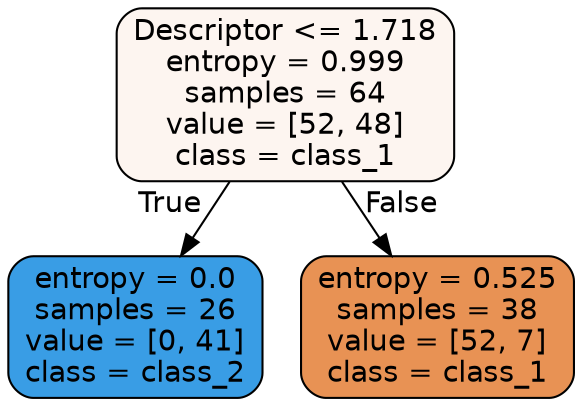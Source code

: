 digraph Tree {
node [shape=box, style="filled, rounded", color="black", fontname="helvetica"] ;
edge [fontname="helvetica"] ;
0 [label="Descriptor <= 1.718\nentropy = 0.999\nsamples = 64\nvalue = [52, 48]\nclass = class_1", fillcolor="#fdf5f0"] ;
1 [label="entropy = 0.0\nsamples = 26\nvalue = [0, 41]\nclass = class_2", fillcolor="#399de5"] ;
0 -> 1 [labeldistance=2.5, labelangle=45, headlabel="True"] ;
2 [label="entropy = 0.525\nsamples = 38\nvalue = [52, 7]\nclass = class_1", fillcolor="#e89254"] ;
0 -> 2 [labeldistance=2.5, labelangle=-45, headlabel="False"] ;
}